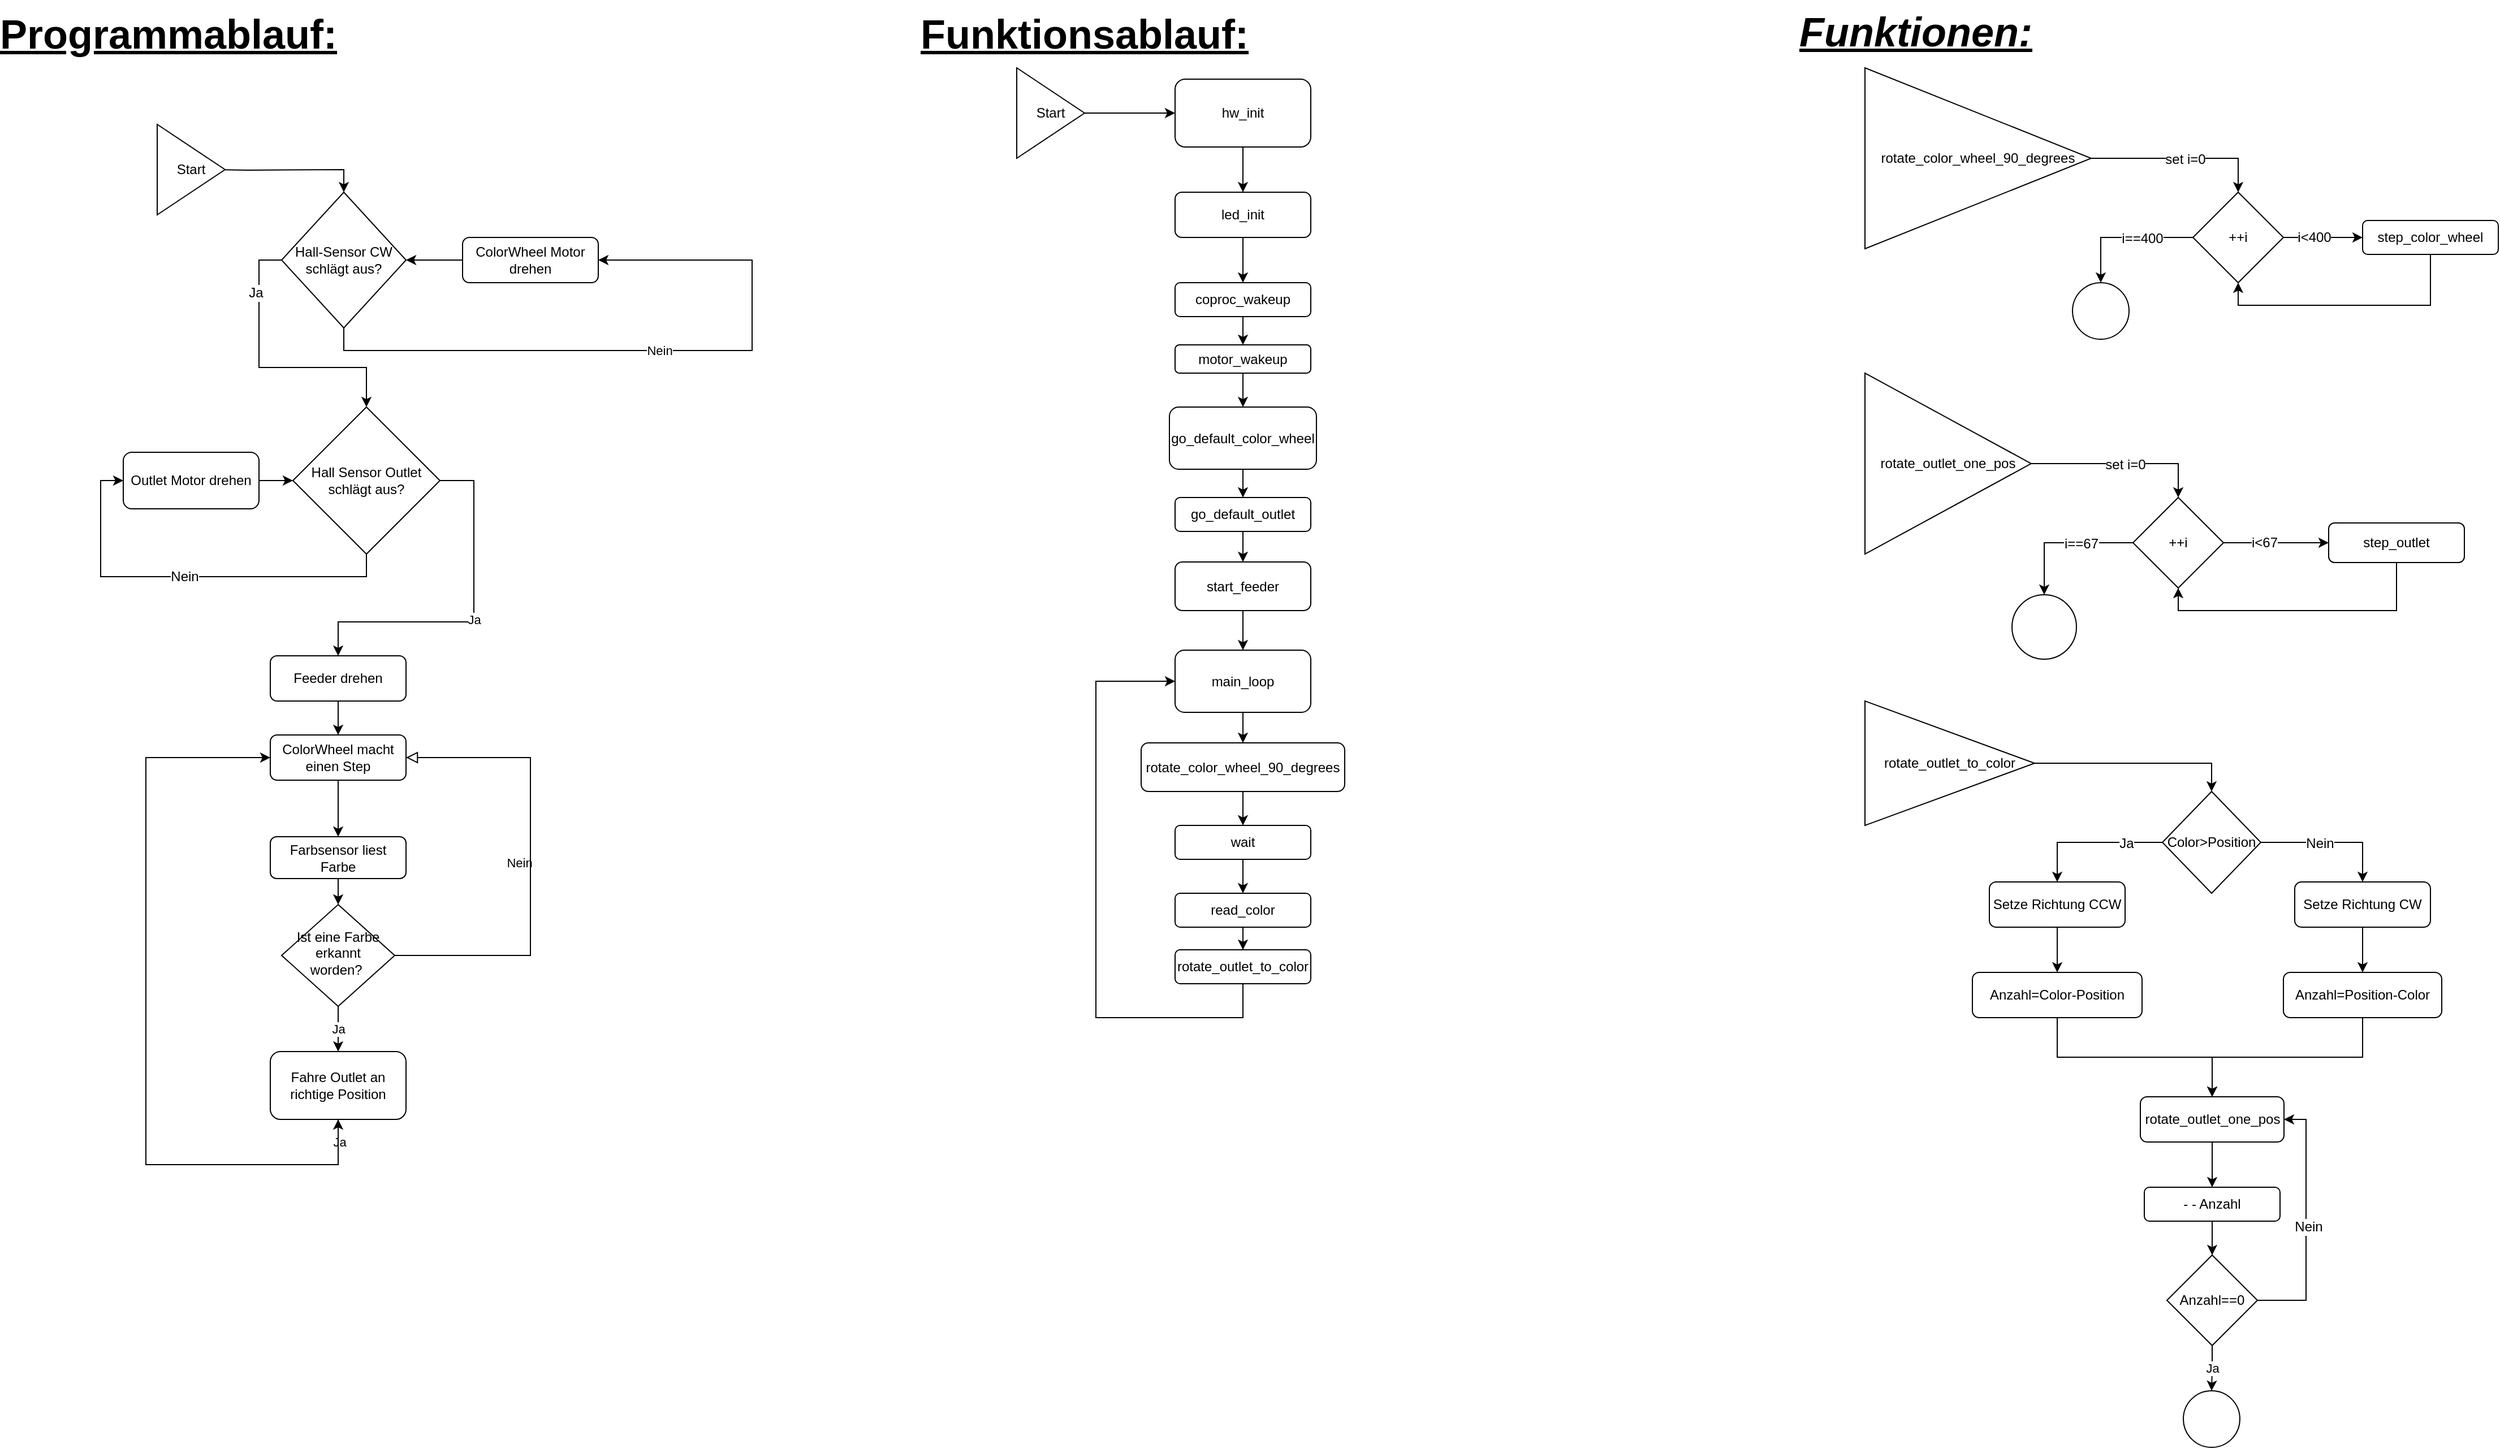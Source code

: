<mxfile version="12.8.1" type="device"><diagram id="C5RBs43oDa-KdzZeNtuy" name="Page-1"><mxGraphModel dx="2556" dy="1280" grid="1" gridSize="10" guides="1" tooltips="1" connect="1" arrows="1" fold="1" page="1" pageScale="1" pageWidth="827" pageHeight="1169" math="0" shadow="0"><root><mxCell id="WIyWlLk6GJQsqaUBKTNV-0"/><mxCell id="WIyWlLk6GJQsqaUBKTNV-1" parent="WIyWlLk6GJQsqaUBKTNV-0"/><mxCell id="eJVoXlJP8RjdPU7g012C-5" style="edgeStyle=orthogonalEdgeStyle;rounded=0;orthogonalLoop=1;jettySize=auto;html=1;exitX=0.5;exitY=1;exitDx=0;exitDy=0;entryX=0.5;entryY=0;entryDx=0;entryDy=0;" parent="WIyWlLk6GJQsqaUBKTNV-1" source="WIyWlLk6GJQsqaUBKTNV-3" target="eJVoXlJP8RjdPU7g012C-3" edge="1"><mxGeometry relative="1" as="geometry"/></mxCell><mxCell id="WIyWlLk6GJQsqaUBKTNV-3" value="ColorWheel macht einen Step" style="rounded=1;whiteSpace=wrap;html=1;fontSize=12;glass=0;strokeWidth=1;shadow=0;" parent="WIyWlLk6GJQsqaUBKTNV-1" vertex="1"><mxGeometry x="340" y="660" width="120" height="40" as="geometry"/></mxCell><mxCell id="WIyWlLk6GJQsqaUBKTNV-5" value="Nein" style="edgeStyle=orthogonalEdgeStyle;rounded=0;html=1;jettySize=auto;orthogonalLoop=1;fontSize=11;endArrow=block;endFill=0;endSize=8;strokeWidth=1;shadow=0;labelBackgroundColor=none;entryX=1;entryY=0.5;entryDx=0;entryDy=0;" parent="WIyWlLk6GJQsqaUBKTNV-1" source="WIyWlLk6GJQsqaUBKTNV-6" target="WIyWlLk6GJQsqaUBKTNV-3" edge="1"><mxGeometry y="10" relative="1" as="geometry"><mxPoint as="offset"/><mxPoint x="500" y="920" as="targetPoint"/><Array as="points"><mxPoint x="570" y="855"/><mxPoint x="570" y="680"/></Array></mxGeometry></mxCell><mxCell id="i88UZwwUBWPl-jbvKk3X-1" value="Ja" style="edgeStyle=orthogonalEdgeStyle;rounded=0;orthogonalLoop=1;jettySize=auto;html=1;" parent="WIyWlLk6GJQsqaUBKTNV-1" source="eJVoXlJP8RjdPU7g012C-6" edge="1"><mxGeometry relative="1" as="geometry"><mxPoint x="400" y="1000" as="targetPoint"/></mxGeometry></mxCell><mxCell id="WIyWlLk6GJQsqaUBKTNV-6" value="Ist eine Farbe erkannt worden?&amp;nbsp;" style="rhombus;whiteSpace=wrap;html=1;shadow=0;fontFamily=Helvetica;fontSize=12;align=center;strokeWidth=1;spacing=6;spacingTop=-4;" parent="WIyWlLk6GJQsqaUBKTNV-1" vertex="1"><mxGeometry x="350" y="810" width="100" height="90" as="geometry"/></mxCell><mxCell id="eJVoXlJP8RjdPU7g012C-2" value="" style="edgeStyle=orthogonalEdgeStyle;rounded=0;orthogonalLoop=1;jettySize=auto;html=1;" parent="WIyWlLk6GJQsqaUBKTNV-1" source="eJVoXlJP8RjdPU7g012C-1" target="WIyWlLk6GJQsqaUBKTNV-3" edge="1"><mxGeometry relative="1" as="geometry"/></mxCell><mxCell id="eJVoXlJP8RjdPU7g012C-1" value="Feeder drehen" style="rounded=1;whiteSpace=wrap;html=1;" parent="WIyWlLk6GJQsqaUBKTNV-1" vertex="1"><mxGeometry x="340" y="590" width="120" height="40" as="geometry"/></mxCell><mxCell id="eJVoXlJP8RjdPU7g012C-4" value="" style="edgeStyle=orthogonalEdgeStyle;rounded=0;orthogonalLoop=1;jettySize=auto;html=1;" parent="WIyWlLk6GJQsqaUBKTNV-1" source="eJVoXlJP8RjdPU7g012C-3" target="WIyWlLk6GJQsqaUBKTNV-6" edge="1"><mxGeometry relative="1" as="geometry"/></mxCell><mxCell id="eJVoXlJP8RjdPU7g012C-3" value="Farbsensor liest Farbe" style="rounded=1;whiteSpace=wrap;html=1;" parent="WIyWlLk6GJQsqaUBKTNV-1" vertex="1"><mxGeometry x="340" y="750" width="120" height="37" as="geometry"/></mxCell><mxCell id="i88UZwwUBWPl-jbvKk3X-7" style="edgeStyle=orthogonalEdgeStyle;rounded=0;orthogonalLoop=1;jettySize=auto;html=1;exitX=0.5;exitY=1;exitDx=0;exitDy=0;entryX=0;entryY=0.5;entryDx=0;entryDy=0;" parent="WIyWlLk6GJQsqaUBKTNV-1" source="eJVoXlJP8RjdPU7g012C-6" target="WIyWlLk6GJQsqaUBKTNV-3" edge="1"><mxGeometry relative="1" as="geometry"><Array as="points"><mxPoint x="400" y="1040"/><mxPoint x="230" y="1040"/><mxPoint x="230" y="680"/></Array></mxGeometry></mxCell><mxCell id="i88UZwwUBWPl-jbvKk3X-14" style="edgeStyle=orthogonalEdgeStyle;rounded=0;orthogonalLoop=1;jettySize=auto;html=1;exitX=0.5;exitY=1;exitDx=0;exitDy=0;" parent="WIyWlLk6GJQsqaUBKTNV-1" source="i88UZwwUBWPl-jbvKk3X-12" target="i88UZwwUBWPl-jbvKk3X-13" edge="1"><mxGeometry relative="1" as="geometry"><Array as="points"><mxPoint x="530" y="260"/></Array></mxGeometry></mxCell><mxCell id="i88UZwwUBWPl-jbvKk3X-12" value="ColorWheel Motor drehen" style="rounded=1;whiteSpace=wrap;html=1;" parent="WIyWlLk6GJQsqaUBKTNV-1" vertex="1"><mxGeometry x="510" y="220" width="120" height="40" as="geometry"/></mxCell><mxCell id="i88UZwwUBWPl-jbvKk3X-17" value="Nein" style="edgeStyle=orthogonalEdgeStyle;rounded=0;orthogonalLoop=1;jettySize=auto;html=1;entryX=1;entryY=0.5;entryDx=0;entryDy=0;" parent="WIyWlLk6GJQsqaUBKTNV-1" source="i88UZwwUBWPl-jbvKk3X-13" target="i88UZwwUBWPl-jbvKk3X-12" edge="1"><mxGeometry relative="1" as="geometry"><Array as="points"><mxPoint x="405" y="320"/><mxPoint x="766" y="320"/><mxPoint x="766" y="240"/></Array></mxGeometry></mxCell><mxCell id="i88UZwwUBWPl-jbvKk3X-41" style="edgeStyle=orthogonalEdgeStyle;rounded=0;orthogonalLoop=1;jettySize=auto;html=1;exitX=0;exitY=0.5;exitDx=0;exitDy=0;entryX=0.5;entryY=0;entryDx=0;entryDy=0;" parent="WIyWlLk6GJQsqaUBKTNV-1" source="i88UZwwUBWPl-jbvKk3X-13" target="i88UZwwUBWPl-jbvKk3X-21" edge="1"><mxGeometry relative="1" as="geometry"><mxPoint x="396" y="510" as="targetPoint"/></mxGeometry></mxCell><mxCell id="i88UZwwUBWPl-jbvKk3X-43" value="Ja" style="text;html=1;align=center;verticalAlign=middle;resizable=0;points=[];labelBackgroundColor=#ffffff;" parent="i88UZwwUBWPl-jbvKk3X-41" vertex="1" connectable="0"><mxGeometry x="-0.605" y="-3" relative="1" as="geometry"><mxPoint as="offset"/></mxGeometry></mxCell><mxCell id="i88UZwwUBWPl-jbvKk3X-13" value="Hall-Sensor CW schlägt aus?" style="rhombus;whiteSpace=wrap;html=1;" parent="WIyWlLk6GJQsqaUBKTNV-1" vertex="1"><mxGeometry x="350" y="180" width="110" height="120" as="geometry"/></mxCell><mxCell id="i88UZwwUBWPl-jbvKk3X-40" value="Ja" style="edgeStyle=orthogonalEdgeStyle;rounded=0;orthogonalLoop=1;jettySize=auto;html=1;entryX=0.5;entryY=0;entryDx=0;entryDy=0;" parent="WIyWlLk6GJQsqaUBKTNV-1" source="i88UZwwUBWPl-jbvKk3X-21" target="eJVoXlJP8RjdPU7g012C-1" edge="1"><mxGeometry relative="1" as="geometry"><mxPoint x="550" y="650" as="targetPoint"/><Array as="points"><mxPoint x="520" y="435"/><mxPoint x="520" y="560"/><mxPoint x="400" y="560"/></Array></mxGeometry></mxCell><mxCell id="uueP4jRaX4ZRdoqOWFU9-1" style="edgeStyle=orthogonalEdgeStyle;rounded=0;orthogonalLoop=1;jettySize=auto;html=1;exitX=0.5;exitY=1;exitDx=0;exitDy=0;entryX=0;entryY=0.5;entryDx=0;entryDy=0;" parent="WIyWlLk6GJQsqaUBKTNV-1" source="i88UZwwUBWPl-jbvKk3X-21" target="i88UZwwUBWPl-jbvKk3X-22" edge="1"><mxGeometry relative="1" as="geometry"><Array as="points"><mxPoint x="400" y="520"/><mxPoint x="190" y="520"/><mxPoint x="190" y="460"/></Array></mxGeometry></mxCell><mxCell id="uueP4jRaX4ZRdoqOWFU9-2" value="Nein" style="text;html=1;align=center;verticalAlign=middle;resizable=0;points=[];labelBackgroundColor=#ffffff;" parent="uueP4jRaX4ZRdoqOWFU9-1" vertex="1" connectable="0"><mxGeometry x="0.006" relative="1" as="geometry"><mxPoint as="offset"/></mxGeometry></mxCell><mxCell id="i88UZwwUBWPl-jbvKk3X-21" value="Hall Sensor Outlet schlägt aus?" style="rhombus;whiteSpace=wrap;html=1;" parent="WIyWlLk6GJQsqaUBKTNV-1" vertex="1"><mxGeometry x="360" y="370" width="130" height="130" as="geometry"/></mxCell><mxCell id="i88UZwwUBWPl-jbvKk3X-28" style="edgeStyle=orthogonalEdgeStyle;rounded=0;orthogonalLoop=1;jettySize=auto;html=1;exitX=1;exitY=0.5;exitDx=0;exitDy=0;entryX=0;entryY=0.5;entryDx=0;entryDy=0;" parent="WIyWlLk6GJQsqaUBKTNV-1" source="i88UZwwUBWPl-jbvKk3X-22" target="i88UZwwUBWPl-jbvKk3X-21" edge="1"><mxGeometry relative="1" as="geometry"/></mxCell><mxCell id="i88UZwwUBWPl-jbvKk3X-22" value="Outlet Motor drehen" style="rounded=1;whiteSpace=wrap;html=1;" parent="WIyWlLk6GJQsqaUBKTNV-1" vertex="1"><mxGeometry x="210" y="410" width="120" height="50" as="geometry"/></mxCell><mxCell id="i88UZwwUBWPl-jbvKk3X-38" style="edgeStyle=orthogonalEdgeStyle;rounded=0;orthogonalLoop=1;jettySize=auto;html=1;exitX=1;exitY=0.5;exitDx=0;exitDy=0;entryX=0.5;entryY=0;entryDx=0;entryDy=0;" parent="WIyWlLk6GJQsqaUBKTNV-1" target="i88UZwwUBWPl-jbvKk3X-13" edge="1"><mxGeometry relative="1" as="geometry"><mxPoint x="290" y="160" as="sourcePoint"/></mxGeometry></mxCell><mxCell id="i88UZwwUBWPl-jbvKk3X-34" value="Start" style="triangle;whiteSpace=wrap;html=1;" parent="WIyWlLk6GJQsqaUBKTNV-1" vertex="1"><mxGeometry x="240" y="120" width="60" height="80" as="geometry"/></mxCell><mxCell id="eJVoXlJP8RjdPU7g012C-6" value="Fahre Outlet an richtige Position" style="rounded=1;whiteSpace=wrap;html=1;" parent="WIyWlLk6GJQsqaUBKTNV-1" vertex="1"><mxGeometry x="340" y="940" width="120" height="60" as="geometry"/></mxCell><mxCell id="uueP4jRaX4ZRdoqOWFU9-3" value="Ja" style="edgeStyle=orthogonalEdgeStyle;rounded=0;orthogonalLoop=1;jettySize=auto;html=1;" parent="WIyWlLk6GJQsqaUBKTNV-1" source="WIyWlLk6GJQsqaUBKTNV-6" target="eJVoXlJP8RjdPU7g012C-6" edge="1"><mxGeometry relative="1" as="geometry"><mxPoint x="400" y="1000" as="targetPoint"/><mxPoint x="400" y="900" as="sourcePoint"/></mxGeometry></mxCell><mxCell id="uueP4jRaX4ZRdoqOWFU9-31" style="edgeStyle=orthogonalEdgeStyle;rounded=0;orthogonalLoop=1;jettySize=auto;html=1;exitX=1;exitY=0.5;exitDx=0;exitDy=0;entryX=0;entryY=0.5;entryDx=0;entryDy=0;" parent="WIyWlLk6GJQsqaUBKTNV-1" source="uueP4jRaX4ZRdoqOWFU9-4" target="uueP4jRaX4ZRdoqOWFU9-5" edge="1"><mxGeometry relative="1" as="geometry"/></mxCell><mxCell id="uueP4jRaX4ZRdoqOWFU9-4" value="Start" style="triangle;whiteSpace=wrap;html=1;" parent="WIyWlLk6GJQsqaUBKTNV-1" vertex="1"><mxGeometry x="1000" y="70" width="60" height="80" as="geometry"/></mxCell><mxCell id="uueP4jRaX4ZRdoqOWFU9-7" value="" style="edgeStyle=orthogonalEdgeStyle;rounded=0;orthogonalLoop=1;jettySize=auto;html=1;" parent="WIyWlLk6GJQsqaUBKTNV-1" source="uueP4jRaX4ZRdoqOWFU9-5" target="uueP4jRaX4ZRdoqOWFU9-6" edge="1"><mxGeometry relative="1" as="geometry"/></mxCell><mxCell id="uueP4jRaX4ZRdoqOWFU9-5" value="hw_init" style="rounded=1;whiteSpace=wrap;html=1;" parent="WIyWlLk6GJQsqaUBKTNV-1" vertex="1"><mxGeometry x="1140" y="80" width="120" height="60" as="geometry"/></mxCell><mxCell id="uueP4jRaX4ZRdoqOWFU9-9" value="" style="edgeStyle=orthogonalEdgeStyle;rounded=0;orthogonalLoop=1;jettySize=auto;html=1;" parent="WIyWlLk6GJQsqaUBKTNV-1" source="uueP4jRaX4ZRdoqOWFU9-6" target="uueP4jRaX4ZRdoqOWFU9-8" edge="1"><mxGeometry relative="1" as="geometry"/></mxCell><mxCell id="uueP4jRaX4ZRdoqOWFU9-6" value="led_init" style="rounded=1;whiteSpace=wrap;html=1;" parent="WIyWlLk6GJQsqaUBKTNV-1" vertex="1"><mxGeometry x="1140" y="180" width="120" height="40" as="geometry"/></mxCell><mxCell id="uueP4jRaX4ZRdoqOWFU9-11" value="" style="edgeStyle=orthogonalEdgeStyle;rounded=0;orthogonalLoop=1;jettySize=auto;html=1;" parent="WIyWlLk6GJQsqaUBKTNV-1" source="uueP4jRaX4ZRdoqOWFU9-8" target="uueP4jRaX4ZRdoqOWFU9-10" edge="1"><mxGeometry relative="1" as="geometry"/></mxCell><mxCell id="uueP4jRaX4ZRdoqOWFU9-8" value="coproc_wakeup" style="rounded=1;whiteSpace=wrap;html=1;" parent="WIyWlLk6GJQsqaUBKTNV-1" vertex="1"><mxGeometry x="1140" y="260" width="120" height="30" as="geometry"/></mxCell><mxCell id="uueP4jRaX4ZRdoqOWFU9-13" value="" style="edgeStyle=orthogonalEdgeStyle;rounded=0;orthogonalLoop=1;jettySize=auto;html=1;" parent="WIyWlLk6GJQsqaUBKTNV-1" source="uueP4jRaX4ZRdoqOWFU9-10" target="uueP4jRaX4ZRdoqOWFU9-12" edge="1"><mxGeometry relative="1" as="geometry"/></mxCell><mxCell id="uueP4jRaX4ZRdoqOWFU9-10" value="motor_wakeup" style="rounded=1;whiteSpace=wrap;html=1;" parent="WIyWlLk6GJQsqaUBKTNV-1" vertex="1"><mxGeometry x="1140" y="315" width="120" height="25" as="geometry"/></mxCell><mxCell id="uueP4jRaX4ZRdoqOWFU9-15" value="" style="edgeStyle=orthogonalEdgeStyle;rounded=0;orthogonalLoop=1;jettySize=auto;html=1;" parent="WIyWlLk6GJQsqaUBKTNV-1" source="uueP4jRaX4ZRdoqOWFU9-12" target="uueP4jRaX4ZRdoqOWFU9-14" edge="1"><mxGeometry relative="1" as="geometry"/></mxCell><mxCell id="uueP4jRaX4ZRdoqOWFU9-12" value="go_default_color_wheel" style="rounded=1;whiteSpace=wrap;html=1;" parent="WIyWlLk6GJQsqaUBKTNV-1" vertex="1"><mxGeometry x="1135" y="370" width="130" height="55" as="geometry"/></mxCell><mxCell id="uueP4jRaX4ZRdoqOWFU9-17" value="" style="edgeStyle=orthogonalEdgeStyle;rounded=0;orthogonalLoop=1;jettySize=auto;html=1;" parent="WIyWlLk6GJQsqaUBKTNV-1" source="uueP4jRaX4ZRdoqOWFU9-14" target="uueP4jRaX4ZRdoqOWFU9-16" edge="1"><mxGeometry relative="1" as="geometry"/></mxCell><mxCell id="uueP4jRaX4ZRdoqOWFU9-14" value="go_default_outlet" style="rounded=1;whiteSpace=wrap;html=1;" parent="WIyWlLk6GJQsqaUBKTNV-1" vertex="1"><mxGeometry x="1140" y="450" width="120" height="30" as="geometry"/></mxCell><mxCell id="uueP4jRaX4ZRdoqOWFU9-19" value="" style="edgeStyle=orthogonalEdgeStyle;rounded=0;orthogonalLoop=1;jettySize=auto;html=1;" parent="WIyWlLk6GJQsqaUBKTNV-1" source="uueP4jRaX4ZRdoqOWFU9-16" target="uueP4jRaX4ZRdoqOWFU9-18" edge="1"><mxGeometry relative="1" as="geometry"/></mxCell><mxCell id="uueP4jRaX4ZRdoqOWFU9-16" value="start_feeder" style="rounded=1;whiteSpace=wrap;html=1;" parent="WIyWlLk6GJQsqaUBKTNV-1" vertex="1"><mxGeometry x="1140" y="507" width="120" height="43" as="geometry"/></mxCell><mxCell id="uueP4jRaX4ZRdoqOWFU9-21" value="" style="edgeStyle=orthogonalEdgeStyle;rounded=0;orthogonalLoop=1;jettySize=auto;html=1;" parent="WIyWlLk6GJQsqaUBKTNV-1" source="uueP4jRaX4ZRdoqOWFU9-18" target="uueP4jRaX4ZRdoqOWFU9-20" edge="1"><mxGeometry relative="1" as="geometry"/></mxCell><mxCell id="uueP4jRaX4ZRdoqOWFU9-18" value="main_loop" style="rounded=1;whiteSpace=wrap;html=1;" parent="WIyWlLk6GJQsqaUBKTNV-1" vertex="1"><mxGeometry x="1140" y="585" width="120" height="55" as="geometry"/></mxCell><mxCell id="uueP4jRaX4ZRdoqOWFU9-23" value="" style="edgeStyle=orthogonalEdgeStyle;rounded=0;orthogonalLoop=1;jettySize=auto;html=1;" parent="WIyWlLk6GJQsqaUBKTNV-1" source="uueP4jRaX4ZRdoqOWFU9-20" target="uueP4jRaX4ZRdoqOWFU9-22" edge="1"><mxGeometry relative="1" as="geometry"/></mxCell><mxCell id="uueP4jRaX4ZRdoqOWFU9-20" value="rotate_color_wheel_90_degrees" style="rounded=1;whiteSpace=wrap;html=1;" parent="WIyWlLk6GJQsqaUBKTNV-1" vertex="1"><mxGeometry x="1110" y="667" width="180" height="43" as="geometry"/></mxCell><mxCell id="uueP4jRaX4ZRdoqOWFU9-25" value="" style="edgeStyle=orthogonalEdgeStyle;rounded=0;orthogonalLoop=1;jettySize=auto;html=1;" parent="WIyWlLk6GJQsqaUBKTNV-1" source="uueP4jRaX4ZRdoqOWFU9-22" target="uueP4jRaX4ZRdoqOWFU9-24" edge="1"><mxGeometry relative="1" as="geometry"/></mxCell><mxCell id="uueP4jRaX4ZRdoqOWFU9-22" value="wait" style="rounded=1;whiteSpace=wrap;html=1;" parent="WIyWlLk6GJQsqaUBKTNV-1" vertex="1"><mxGeometry x="1140" y="740" width="120" height="30" as="geometry"/></mxCell><mxCell id="uueP4jRaX4ZRdoqOWFU9-27" value="" style="edgeStyle=orthogonalEdgeStyle;rounded=0;orthogonalLoop=1;jettySize=auto;html=1;" parent="WIyWlLk6GJQsqaUBKTNV-1" source="uueP4jRaX4ZRdoqOWFU9-24" target="uueP4jRaX4ZRdoqOWFU9-26" edge="1"><mxGeometry relative="1" as="geometry"/></mxCell><mxCell id="uueP4jRaX4ZRdoqOWFU9-24" value="read_color" style="rounded=1;whiteSpace=wrap;html=1;" parent="WIyWlLk6GJQsqaUBKTNV-1" vertex="1"><mxGeometry x="1140" y="800" width="120" height="30" as="geometry"/></mxCell><mxCell id="uueP4jRaX4ZRdoqOWFU9-30" style="edgeStyle=orthogonalEdgeStyle;rounded=0;orthogonalLoop=1;jettySize=auto;html=1;entryX=0;entryY=0.5;entryDx=0;entryDy=0;" parent="WIyWlLk6GJQsqaUBKTNV-1" source="uueP4jRaX4ZRdoqOWFU9-26" target="uueP4jRaX4ZRdoqOWFU9-18" edge="1"><mxGeometry relative="1" as="geometry"><Array as="points"><mxPoint x="1200" y="910"/><mxPoint x="1070" y="910"/><mxPoint x="1070" y="613"/></Array></mxGeometry></mxCell><mxCell id="uueP4jRaX4ZRdoqOWFU9-26" value="rotate_outlet_to_color" style="rounded=1;whiteSpace=wrap;html=1;" parent="WIyWlLk6GJQsqaUBKTNV-1" vertex="1"><mxGeometry x="1140" y="850" width="120" height="30" as="geometry"/></mxCell><mxCell id="uueP4jRaX4ZRdoqOWFU9-40" style="edgeStyle=orthogonalEdgeStyle;rounded=0;orthogonalLoop=1;jettySize=auto;html=1;exitX=1;exitY=0.5;exitDx=0;exitDy=0;entryX=0.5;entryY=0;entryDx=0;entryDy=0;" parent="WIyWlLk6GJQsqaUBKTNV-1" source="uueP4jRaX4ZRdoqOWFU9-32" target="uueP4jRaX4ZRdoqOWFU9-33" edge="1"><mxGeometry relative="1" as="geometry"/></mxCell><mxCell id="uueP4jRaX4ZRdoqOWFU9-46" value="set i=0" style="text;html=1;align=center;verticalAlign=middle;resizable=0;points=[];labelBackgroundColor=#ffffff;" parent="uueP4jRaX4ZRdoqOWFU9-40" vertex="1" connectable="0"><mxGeometry x="0.035" y="-1" relative="1" as="geometry"><mxPoint as="offset"/></mxGeometry></mxCell><mxCell id="uueP4jRaX4ZRdoqOWFU9-32" value="rotate_color_wheel_90_degrees" style="triangle;whiteSpace=wrap;html=1;" parent="WIyWlLk6GJQsqaUBKTNV-1" vertex="1"><mxGeometry x="1750" y="70" width="200" height="160" as="geometry"/></mxCell><mxCell id="uueP4jRaX4ZRdoqOWFU9-41" style="edgeStyle=orthogonalEdgeStyle;rounded=0;orthogonalLoop=1;jettySize=auto;html=1;exitX=0;exitY=0.5;exitDx=0;exitDy=0;entryX=0.5;entryY=0;entryDx=0;entryDy=0;" parent="WIyWlLk6GJQsqaUBKTNV-1" source="uueP4jRaX4ZRdoqOWFU9-33" target="uueP4jRaX4ZRdoqOWFU9-35" edge="1"><mxGeometry relative="1" as="geometry"/></mxCell><mxCell id="uueP4jRaX4ZRdoqOWFU9-45" value="i==400" style="text;html=1;align=center;verticalAlign=middle;resizable=0;points=[];labelBackgroundColor=#ffffff;" parent="uueP4jRaX4ZRdoqOWFU9-41" vertex="1" connectable="0"><mxGeometry x="-0.254" y="1" relative="1" as="geometry"><mxPoint as="offset"/></mxGeometry></mxCell><mxCell id="uueP4jRaX4ZRdoqOWFU9-42" style="edgeStyle=orthogonalEdgeStyle;rounded=0;orthogonalLoop=1;jettySize=auto;html=1;entryX=0;entryY=0.5;entryDx=0;entryDy=0;" parent="WIyWlLk6GJQsqaUBKTNV-1" source="uueP4jRaX4ZRdoqOWFU9-33" target="uueP4jRaX4ZRdoqOWFU9-34" edge="1"><mxGeometry relative="1" as="geometry"/></mxCell><mxCell id="uueP4jRaX4ZRdoqOWFU9-44" value="i&amp;lt;400" style="text;html=1;align=center;verticalAlign=middle;resizable=0;points=[];labelBackgroundColor=#ffffff;" parent="uueP4jRaX4ZRdoqOWFU9-42" vertex="1" connectable="0"><mxGeometry x="-0.235" relative="1" as="geometry"><mxPoint as="offset"/></mxGeometry></mxCell><mxCell id="uueP4jRaX4ZRdoqOWFU9-33" value="++i" style="rhombus;whiteSpace=wrap;html=1;" parent="WIyWlLk6GJQsqaUBKTNV-1" vertex="1"><mxGeometry x="2040" y="180" width="80" height="80" as="geometry"/></mxCell><mxCell id="x8-dnZZsFpWQ9MyJbURn-0" style="edgeStyle=orthogonalEdgeStyle;rounded=0;orthogonalLoop=1;jettySize=auto;html=1;exitX=0.5;exitY=1;exitDx=0;exitDy=0;entryX=0.5;entryY=1;entryDx=0;entryDy=0;" edge="1" parent="WIyWlLk6GJQsqaUBKTNV-1" source="uueP4jRaX4ZRdoqOWFU9-34" target="uueP4jRaX4ZRdoqOWFU9-33"><mxGeometry relative="1" as="geometry"/></mxCell><mxCell id="uueP4jRaX4ZRdoqOWFU9-34" value="step_color_wheel" style="rounded=1;whiteSpace=wrap;html=1;" parent="WIyWlLk6GJQsqaUBKTNV-1" vertex="1"><mxGeometry x="2190" y="205" width="120" height="30" as="geometry"/></mxCell><mxCell id="uueP4jRaX4ZRdoqOWFU9-35" value="" style="ellipse;whiteSpace=wrap;html=1;aspect=fixed;" parent="WIyWlLk6GJQsqaUBKTNV-1" vertex="1"><mxGeometry x="1933.5" y="260" width="50" height="50" as="geometry"/></mxCell><mxCell id="uueP4jRaX4ZRdoqOWFU9-47" style="edgeStyle=orthogonalEdgeStyle;rounded=0;orthogonalLoop=1;jettySize=auto;html=1;exitX=1;exitY=0.5;exitDx=0;exitDy=0;entryX=0.5;entryY=0;entryDx=0;entryDy=0;" parent="WIyWlLk6GJQsqaUBKTNV-1" source="uueP4jRaX4ZRdoqOWFU9-49" target="uueP4jRaX4ZRdoqOWFU9-54" edge="1"><mxGeometry relative="1" as="geometry"/></mxCell><mxCell id="uueP4jRaX4ZRdoqOWFU9-48" value="set i=0" style="text;html=1;align=center;verticalAlign=middle;resizable=0;points=[];labelBackgroundColor=#ffffff;" parent="uueP4jRaX4ZRdoqOWFU9-47" vertex="1" connectable="0"><mxGeometry x="0.035" y="-1" relative="1" as="geometry"><mxPoint as="offset"/></mxGeometry></mxCell><mxCell id="uueP4jRaX4ZRdoqOWFU9-49" value="rotate_outlet_one_pos" style="triangle;whiteSpace=wrap;html=1;" parent="WIyWlLk6GJQsqaUBKTNV-1" vertex="1"><mxGeometry x="1750" y="340" width="147" height="160" as="geometry"/></mxCell><mxCell id="uueP4jRaX4ZRdoqOWFU9-50" style="edgeStyle=orthogonalEdgeStyle;rounded=0;orthogonalLoop=1;jettySize=auto;html=1;exitX=0;exitY=0.5;exitDx=0;exitDy=0;entryX=0.5;entryY=0;entryDx=0;entryDy=0;" parent="WIyWlLk6GJQsqaUBKTNV-1" source="uueP4jRaX4ZRdoqOWFU9-54" target="uueP4jRaX4ZRdoqOWFU9-57" edge="1"><mxGeometry relative="1" as="geometry"/></mxCell><mxCell id="uueP4jRaX4ZRdoqOWFU9-51" value="i==67" style="text;html=1;align=center;verticalAlign=middle;resizable=0;points=[];labelBackgroundColor=#ffffff;" parent="uueP4jRaX4ZRdoqOWFU9-50" vertex="1" connectable="0"><mxGeometry x="-0.254" y="1" relative="1" as="geometry"><mxPoint as="offset"/></mxGeometry></mxCell><mxCell id="uueP4jRaX4ZRdoqOWFU9-52" style="edgeStyle=orthogonalEdgeStyle;rounded=0;orthogonalLoop=1;jettySize=auto;html=1;entryX=0;entryY=0.5;entryDx=0;entryDy=0;" parent="WIyWlLk6GJQsqaUBKTNV-1" source="uueP4jRaX4ZRdoqOWFU9-54" target="uueP4jRaX4ZRdoqOWFU9-56" edge="1"><mxGeometry relative="1" as="geometry"/></mxCell><mxCell id="uueP4jRaX4ZRdoqOWFU9-53" value="i&amp;lt;67" style="text;html=1;align=center;verticalAlign=middle;resizable=0;points=[];labelBackgroundColor=#ffffff;" parent="uueP4jRaX4ZRdoqOWFU9-52" vertex="1" connectable="0"><mxGeometry x="-0.235" relative="1" as="geometry"><mxPoint as="offset"/></mxGeometry></mxCell><mxCell id="uueP4jRaX4ZRdoqOWFU9-54" value="++i" style="rhombus;whiteSpace=wrap;html=1;" parent="WIyWlLk6GJQsqaUBKTNV-1" vertex="1"><mxGeometry x="1987" y="450" width="80" height="80" as="geometry"/></mxCell><mxCell id="uueP4jRaX4ZRdoqOWFU9-55" style="edgeStyle=orthogonalEdgeStyle;rounded=0;orthogonalLoop=1;jettySize=auto;html=1;entryX=0.5;entryY=1;entryDx=0;entryDy=0;" parent="WIyWlLk6GJQsqaUBKTNV-1" source="uueP4jRaX4ZRdoqOWFU9-56" target="uueP4jRaX4ZRdoqOWFU9-54" edge="1"><mxGeometry relative="1" as="geometry"><Array as="points"><mxPoint x="2220" y="550"/><mxPoint x="2027" y="550"/></Array></mxGeometry></mxCell><mxCell id="uueP4jRaX4ZRdoqOWFU9-56" value="step_outlet" style="rounded=1;whiteSpace=wrap;html=1;" parent="WIyWlLk6GJQsqaUBKTNV-1" vertex="1"><mxGeometry x="2160" y="472.5" width="120" height="35" as="geometry"/></mxCell><mxCell id="uueP4jRaX4ZRdoqOWFU9-57" value="" style="ellipse;whiteSpace=wrap;html=1;aspect=fixed;" parent="WIyWlLk6GJQsqaUBKTNV-1" vertex="1"><mxGeometry x="1880" y="536" width="57" height="57" as="geometry"/></mxCell><mxCell id="uueP4jRaX4ZRdoqOWFU9-60" style="edgeStyle=orthogonalEdgeStyle;rounded=0;orthogonalLoop=1;jettySize=auto;html=1;exitX=1;exitY=0.5;exitDx=0;exitDy=0;entryX=0.5;entryY=0;entryDx=0;entryDy=0;" parent="WIyWlLk6GJQsqaUBKTNV-1" source="uueP4jRaX4ZRdoqOWFU9-58" target="uueP4jRaX4ZRdoqOWFU9-59" edge="1"><mxGeometry relative="1" as="geometry"/></mxCell><mxCell id="uueP4jRaX4ZRdoqOWFU9-58" value="rotate_outlet_to_color" style="triangle;whiteSpace=wrap;html=1;" parent="WIyWlLk6GJQsqaUBKTNV-1" vertex="1"><mxGeometry x="1750" y="630" width="150" height="110" as="geometry"/></mxCell><mxCell id="uueP4jRaX4ZRdoqOWFU9-63" style="edgeStyle=orthogonalEdgeStyle;rounded=0;orthogonalLoop=1;jettySize=auto;html=1;exitX=1;exitY=0.5;exitDx=0;exitDy=0;entryX=0.5;entryY=0;entryDx=0;entryDy=0;" parent="WIyWlLk6GJQsqaUBKTNV-1" source="uueP4jRaX4ZRdoqOWFU9-59" target="uueP4jRaX4ZRdoqOWFU9-62" edge="1"><mxGeometry relative="1" as="geometry"/></mxCell><mxCell id="uueP4jRaX4ZRdoqOWFU9-66" value="Nein" style="text;html=1;align=center;verticalAlign=middle;resizable=0;points=[];labelBackgroundColor=#ffffff;" parent="uueP4jRaX4ZRdoqOWFU9-63" vertex="1" connectable="0"><mxGeometry x="-0.169" y="-1" relative="1" as="geometry"><mxPoint as="offset"/></mxGeometry></mxCell><mxCell id="uueP4jRaX4ZRdoqOWFU9-64" style="edgeStyle=orthogonalEdgeStyle;rounded=0;orthogonalLoop=1;jettySize=auto;html=1;exitX=0;exitY=0.5;exitDx=0;exitDy=0;entryX=0.5;entryY=0;entryDx=0;entryDy=0;" parent="WIyWlLk6GJQsqaUBKTNV-1" source="uueP4jRaX4ZRdoqOWFU9-59" target="uueP4jRaX4ZRdoqOWFU9-61" edge="1"><mxGeometry relative="1" as="geometry"/></mxCell><mxCell id="uueP4jRaX4ZRdoqOWFU9-65" value="Ja" style="text;html=1;align=center;verticalAlign=middle;resizable=0;points=[];labelBackgroundColor=#ffffff;" parent="uueP4jRaX4ZRdoqOWFU9-64" vertex="1" connectable="0"><mxGeometry x="-0.5" y="1" relative="1" as="geometry"><mxPoint as="offset"/></mxGeometry></mxCell><mxCell id="uueP4jRaX4ZRdoqOWFU9-59" value="Color&amp;gt;Position" style="rhombus;whiteSpace=wrap;html=1;" parent="WIyWlLk6GJQsqaUBKTNV-1" vertex="1"><mxGeometry x="2013" y="710" width="87" height="90" as="geometry"/></mxCell><mxCell id="uueP4jRaX4ZRdoqOWFU9-69" style="edgeStyle=orthogonalEdgeStyle;rounded=0;orthogonalLoop=1;jettySize=auto;html=1;exitX=0.5;exitY=1;exitDx=0;exitDy=0;entryX=0.5;entryY=0;entryDx=0;entryDy=0;" parent="WIyWlLk6GJQsqaUBKTNV-1" source="uueP4jRaX4ZRdoqOWFU9-61" target="uueP4jRaX4ZRdoqOWFU9-67" edge="1"><mxGeometry relative="1" as="geometry"/></mxCell><mxCell id="uueP4jRaX4ZRdoqOWFU9-61" value="Setze Richtung CCW" style="rounded=1;whiteSpace=wrap;html=1;" parent="WIyWlLk6GJQsqaUBKTNV-1" vertex="1"><mxGeometry x="1860" y="790" width="120" height="40" as="geometry"/></mxCell><mxCell id="uueP4jRaX4ZRdoqOWFU9-70" style="edgeStyle=orthogonalEdgeStyle;rounded=0;orthogonalLoop=1;jettySize=auto;html=1;exitX=0.5;exitY=1;exitDx=0;exitDy=0;entryX=0.5;entryY=0;entryDx=0;entryDy=0;" parent="WIyWlLk6GJQsqaUBKTNV-1" source="uueP4jRaX4ZRdoqOWFU9-62" target="uueP4jRaX4ZRdoqOWFU9-68" edge="1"><mxGeometry relative="1" as="geometry"/></mxCell><mxCell id="uueP4jRaX4ZRdoqOWFU9-62" value="Setze Richtung CW" style="rounded=1;whiteSpace=wrap;html=1;" parent="WIyWlLk6GJQsqaUBKTNV-1" vertex="1"><mxGeometry x="2130" y="790" width="120" height="40" as="geometry"/></mxCell><mxCell id="uueP4jRaX4ZRdoqOWFU9-72" style="edgeStyle=orthogonalEdgeStyle;rounded=0;orthogonalLoop=1;jettySize=auto;html=1;entryX=0.5;entryY=0;entryDx=0;entryDy=0;" parent="WIyWlLk6GJQsqaUBKTNV-1" source="uueP4jRaX4ZRdoqOWFU9-67" target="uueP4jRaX4ZRdoqOWFU9-71" edge="1"><mxGeometry relative="1" as="geometry"/></mxCell><mxCell id="uueP4jRaX4ZRdoqOWFU9-67" value="Anzahl=Color-Position" style="rounded=1;whiteSpace=wrap;html=1;" parent="WIyWlLk6GJQsqaUBKTNV-1" vertex="1"><mxGeometry x="1845" y="870" width="150" height="40" as="geometry"/></mxCell><mxCell id="uueP4jRaX4ZRdoqOWFU9-73" style="edgeStyle=orthogonalEdgeStyle;rounded=0;orthogonalLoop=1;jettySize=auto;html=1;entryX=0.5;entryY=0;entryDx=0;entryDy=0;" parent="WIyWlLk6GJQsqaUBKTNV-1" source="uueP4jRaX4ZRdoqOWFU9-68" target="uueP4jRaX4ZRdoqOWFU9-71" edge="1"><mxGeometry relative="1" as="geometry"/></mxCell><mxCell id="uueP4jRaX4ZRdoqOWFU9-68" value="Anzahl=Position-Color" style="rounded=1;whiteSpace=wrap;html=1;" parent="WIyWlLk6GJQsqaUBKTNV-1" vertex="1"><mxGeometry x="2120" y="870" width="140" height="40" as="geometry"/></mxCell><mxCell id="uueP4jRaX4ZRdoqOWFU9-75" value="" style="edgeStyle=orthogonalEdgeStyle;rounded=0;orthogonalLoop=1;jettySize=auto;html=1;" parent="WIyWlLk6GJQsqaUBKTNV-1" source="uueP4jRaX4ZRdoqOWFU9-71" target="uueP4jRaX4ZRdoqOWFU9-74" edge="1"><mxGeometry relative="1" as="geometry"/></mxCell><mxCell id="uueP4jRaX4ZRdoqOWFU9-71" value="rotate_outlet_one_pos" style="rounded=1;whiteSpace=wrap;html=1;" parent="WIyWlLk6GJQsqaUBKTNV-1" vertex="1"><mxGeometry x="1993.5" y="980" width="127" height="40" as="geometry"/></mxCell><mxCell id="uueP4jRaX4ZRdoqOWFU9-77" style="edgeStyle=orthogonalEdgeStyle;rounded=0;orthogonalLoop=1;jettySize=auto;html=1;entryX=0.5;entryY=0;entryDx=0;entryDy=0;" parent="WIyWlLk6GJQsqaUBKTNV-1" source="uueP4jRaX4ZRdoqOWFU9-74" target="uueP4jRaX4ZRdoqOWFU9-76" edge="1"><mxGeometry relative="1" as="geometry"/></mxCell><mxCell id="uueP4jRaX4ZRdoqOWFU9-74" value="- - Anzahl" style="rounded=1;whiteSpace=wrap;html=1;" parent="WIyWlLk6GJQsqaUBKTNV-1" vertex="1"><mxGeometry x="1997" y="1060" width="120" height="30" as="geometry"/></mxCell><mxCell id="uueP4jRaX4ZRdoqOWFU9-79" value="Ja" style="edgeStyle=orthogonalEdgeStyle;rounded=0;orthogonalLoop=1;jettySize=auto;html=1;exitX=0.5;exitY=1;exitDx=0;exitDy=0;entryX=0.5;entryY=0;entryDx=0;entryDy=0;" parent="WIyWlLk6GJQsqaUBKTNV-1" source="uueP4jRaX4ZRdoqOWFU9-76" target="uueP4jRaX4ZRdoqOWFU9-78" edge="1"><mxGeometry relative="1" as="geometry"/></mxCell><mxCell id="uueP4jRaX4ZRdoqOWFU9-80" style="edgeStyle=orthogonalEdgeStyle;rounded=0;orthogonalLoop=1;jettySize=auto;html=1;entryX=1;entryY=0.5;entryDx=0;entryDy=0;" parent="WIyWlLk6GJQsqaUBKTNV-1" source="uueP4jRaX4ZRdoqOWFU9-76" target="uueP4jRaX4ZRdoqOWFU9-71" edge="1"><mxGeometry relative="1" as="geometry"><Array as="points"><mxPoint x="2140" y="1160"/><mxPoint x="2140" y="1000"/></Array></mxGeometry></mxCell><mxCell id="uueP4jRaX4ZRdoqOWFU9-85" value="Nein" style="text;html=1;align=center;verticalAlign=middle;resizable=0;points=[];labelBackgroundColor=#ffffff;" parent="uueP4jRaX4ZRdoqOWFU9-80" vertex="1" connectable="0"><mxGeometry x="-0.029" y="-2" relative="1" as="geometry"><mxPoint as="offset"/></mxGeometry></mxCell><mxCell id="uueP4jRaX4ZRdoqOWFU9-76" value="Anzahl==0" style="rhombus;whiteSpace=wrap;html=1;" parent="WIyWlLk6GJQsqaUBKTNV-1" vertex="1"><mxGeometry x="2017" y="1120" width="80" height="80" as="geometry"/></mxCell><mxCell id="uueP4jRaX4ZRdoqOWFU9-78" value="" style="ellipse;whiteSpace=wrap;html=1;aspect=fixed;" parent="WIyWlLk6GJQsqaUBKTNV-1" vertex="1"><mxGeometry x="2031.5" y="1240" width="50" height="50" as="geometry"/></mxCell><mxCell id="uueP4jRaX4ZRdoqOWFU9-81" value="&lt;font style=&quot;font-size: 36px&quot;&gt;&lt;b&gt;&lt;u&gt;Programmablauf:&lt;/u&gt;&lt;/b&gt;&lt;/font&gt;" style="text;html=1;strokeColor=none;fillColor=none;align=center;verticalAlign=middle;whiteSpace=wrap;rounded=0;" parent="WIyWlLk6GJQsqaUBKTNV-1" vertex="1"><mxGeometry x="230" y="30" width="40" height="20" as="geometry"/></mxCell><mxCell id="uueP4jRaX4ZRdoqOWFU9-82" value="&lt;span style=&quot;font-size: 36px&quot;&gt;&lt;b&gt;&lt;u&gt;Funktionsablauf:&lt;/u&gt;&lt;/b&gt;&lt;/span&gt;" style="text;html=1;strokeColor=none;fillColor=none;align=center;verticalAlign=middle;whiteSpace=wrap;rounded=0;" parent="WIyWlLk6GJQsqaUBKTNV-1" vertex="1"><mxGeometry x="1040" y="30" width="40" height="20" as="geometry"/></mxCell><mxCell id="uueP4jRaX4ZRdoqOWFU9-84" value="&lt;font style=&quot;font-size: 36px&quot;&gt;&lt;b&gt;&lt;i&gt;&lt;u&gt;Funktionen:&lt;/u&gt;&lt;/i&gt;&lt;/b&gt;&lt;/font&gt;" style="text;html=1;" parent="WIyWlLk6GJQsqaUBKTNV-1" vertex="1"><mxGeometry x="1690" y="10" width="110" height="30" as="geometry"/></mxCell></root></mxGraphModel></diagram></mxfile>